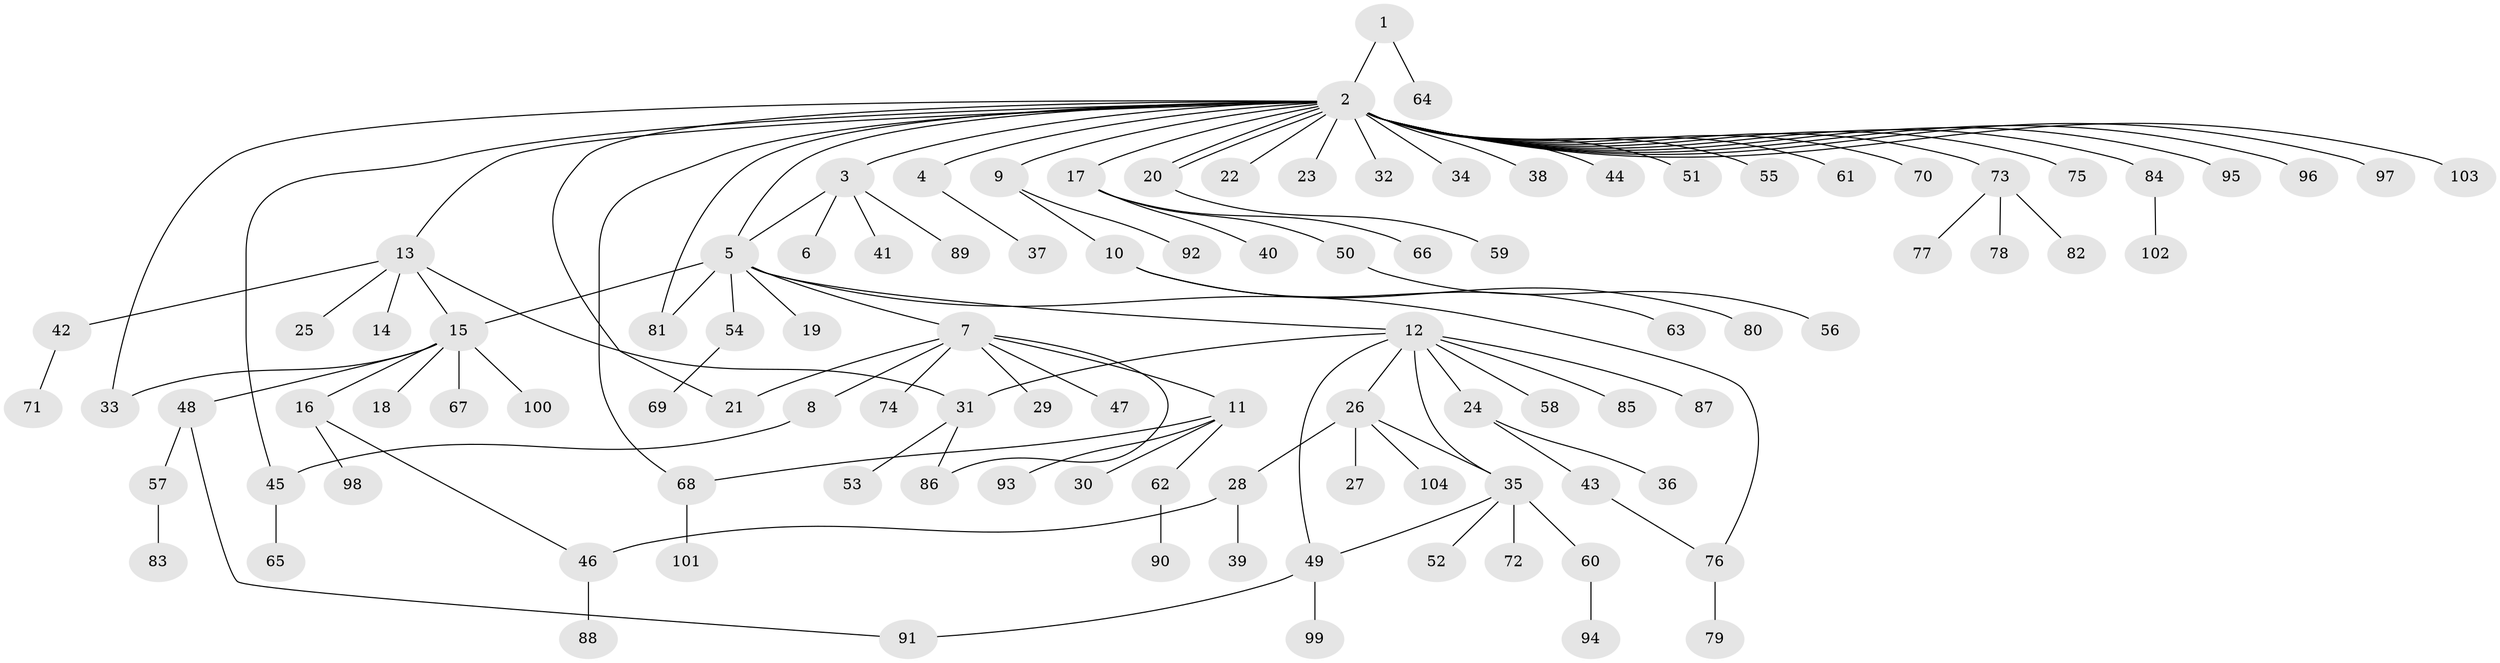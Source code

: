 // Generated by graph-tools (version 1.1) at 2025/25/03/09/25 03:25:57]
// undirected, 104 vertices, 118 edges
graph export_dot {
graph [start="1"]
  node [color=gray90,style=filled];
  1;
  2;
  3;
  4;
  5;
  6;
  7;
  8;
  9;
  10;
  11;
  12;
  13;
  14;
  15;
  16;
  17;
  18;
  19;
  20;
  21;
  22;
  23;
  24;
  25;
  26;
  27;
  28;
  29;
  30;
  31;
  32;
  33;
  34;
  35;
  36;
  37;
  38;
  39;
  40;
  41;
  42;
  43;
  44;
  45;
  46;
  47;
  48;
  49;
  50;
  51;
  52;
  53;
  54;
  55;
  56;
  57;
  58;
  59;
  60;
  61;
  62;
  63;
  64;
  65;
  66;
  67;
  68;
  69;
  70;
  71;
  72;
  73;
  74;
  75;
  76;
  77;
  78;
  79;
  80;
  81;
  82;
  83;
  84;
  85;
  86;
  87;
  88;
  89;
  90;
  91;
  92;
  93;
  94;
  95;
  96;
  97;
  98;
  99;
  100;
  101;
  102;
  103;
  104;
  1 -- 2;
  1 -- 64;
  2 -- 3;
  2 -- 4;
  2 -- 5;
  2 -- 9;
  2 -- 13;
  2 -- 17;
  2 -- 20;
  2 -- 20;
  2 -- 21;
  2 -- 22;
  2 -- 23;
  2 -- 32;
  2 -- 33;
  2 -- 34;
  2 -- 38;
  2 -- 44;
  2 -- 45;
  2 -- 51;
  2 -- 55;
  2 -- 61;
  2 -- 68;
  2 -- 70;
  2 -- 73;
  2 -- 75;
  2 -- 81;
  2 -- 84;
  2 -- 95;
  2 -- 96;
  2 -- 97;
  2 -- 103;
  3 -- 5;
  3 -- 6;
  3 -- 41;
  3 -- 89;
  4 -- 37;
  5 -- 7;
  5 -- 12;
  5 -- 15;
  5 -- 19;
  5 -- 54;
  5 -- 76;
  5 -- 81;
  7 -- 8;
  7 -- 11;
  7 -- 21;
  7 -- 29;
  7 -- 47;
  7 -- 74;
  7 -- 86;
  8 -- 45;
  9 -- 10;
  9 -- 92;
  10 -- 63;
  10 -- 80;
  11 -- 30;
  11 -- 62;
  11 -- 68;
  11 -- 93;
  12 -- 24;
  12 -- 26;
  12 -- 31;
  12 -- 35;
  12 -- 49;
  12 -- 58;
  12 -- 85;
  12 -- 87;
  13 -- 14;
  13 -- 15;
  13 -- 25;
  13 -- 31;
  13 -- 42;
  15 -- 16;
  15 -- 18;
  15 -- 33;
  15 -- 48;
  15 -- 67;
  15 -- 100;
  16 -- 46;
  16 -- 98;
  17 -- 40;
  17 -- 50;
  17 -- 66;
  20 -- 59;
  24 -- 36;
  24 -- 43;
  26 -- 27;
  26 -- 28;
  26 -- 35;
  26 -- 104;
  28 -- 39;
  28 -- 46;
  31 -- 53;
  31 -- 86;
  35 -- 49;
  35 -- 52;
  35 -- 60;
  35 -- 72;
  42 -- 71;
  43 -- 76;
  45 -- 65;
  46 -- 88;
  48 -- 57;
  48 -- 91;
  49 -- 91;
  49 -- 99;
  50 -- 56;
  54 -- 69;
  57 -- 83;
  60 -- 94;
  62 -- 90;
  68 -- 101;
  73 -- 77;
  73 -- 78;
  73 -- 82;
  76 -- 79;
  84 -- 102;
}
